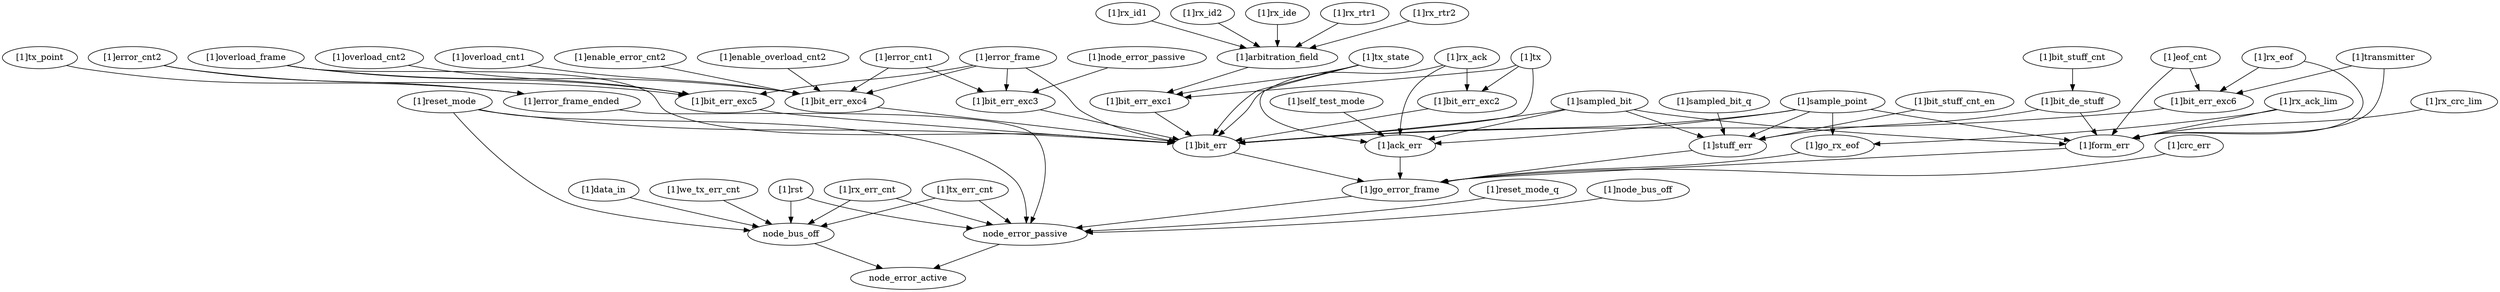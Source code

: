 strict digraph "" {
	"[1]rx_id1"	 [complexity=42,
		importance=0.0268922397619,
		rank=0.000640291422903];
	"[1]arbitration_field"	 [complexity=36,
		importance=0.0245313157101,
		rank=0.000681425436391];
	"[1]rx_id1" -> "[1]arbitration_field";
	"[1]rst"	 [complexity=4,
		importance=0.0205808124854,
		rank=0.00514520312134];
	node_error_passive	 [complexity=3,
		importance=0.00633437940046,
		rank=0.00211145980015];
	"[1]rst" -> node_error_passive;
	node_bus_off	 [complexity=3,
		importance=0.00633411629633,
		rank=0.00211137209878];
	"[1]rst" -> node_bus_off;
	"[1]tx_state"	 [complexity=36,
		importance=0.0241233713153,
		rank=0.000670093647647];
	"[1]bit_err_exc1"	 [complexity=32,
		importance=0.021726121539,
		rank=0.000678941298093];
	"[1]tx_state" -> "[1]bit_err_exc1";
	"[1]ack_err"	 [complexity=17,
		importance=0.0121237348777,
		rank=0.000713160875159];
	"[1]tx_state" -> "[1]ack_err";
	"[1]bit_err"	 [complexity=17,
		importance=0.0190083167009,
		rank=0.00111813627652];
	"[1]tx_state" -> "[1]bit_err";
	"[1]bit_err_exc5"	 [complexity=32,
		importance=0.0212867414089,
		rank=0.00066521066903];
	"[1]bit_err_exc5" -> "[1]bit_err";
	"[1]bit_err_exc6"	 [complexity=32,
		importance=0.0210405777277,
		rank=0.000657518053992];
	"[1]bit_err_exc6" -> "[1]bit_err";
	"[1]bit_err_exc1" -> "[1]bit_err";
	"[1]bit_err_exc2"	 [complexity=32,
		importance=0.0214254539551,
		rank=0.000669545436098];
	"[1]bit_err_exc2" -> "[1]bit_err";
	"[1]bit_err_exc3"	 [complexity=32,
		importance=0.0209114754176,
		rank=0.000653483606801];
	"[1]bit_err_exc3" -> "[1]bit_err";
	"[1]overload_cnt1"	 [complexity=39,
		importance=0.023664995745,
		rank=0.000606794762692];
	"[1]bit_err_exc4"	 [complexity=32,
		importance=0.0213582598611,
		rank=0.000667445620661];
	"[1]overload_cnt1" -> "[1]bit_err_exc4";
	node_error_active	 [complexity=0,
		importance=0.00187404650317,
		rank=0.0];
	"[1]arbitration_field" -> "[1]bit_err_exc1";
	"[1]bit_de_stuff"	 [complexity=23,
		importance=0.0135770167182,
		rank=0.000590305074705];
	"[1]form_err"	 [complexity=17,
		importance=0.0120023250883,
		rank=0.00070601912284];
	"[1]bit_de_stuff" -> "[1]form_err";
	"[1]stuff_err"	 [complexity=17,
		importance=0.0115119328179,
		rank=0.000677172518702];
	"[1]bit_de_stuff" -> "[1]stuff_err";
	"[1]enable_error_cnt2"	 [complexity=39,
		importance=0.0234765449947,
		rank=0.000601962692171];
	"[1]enable_error_cnt2" -> "[1]bit_err_exc4";
	"[1]go_error_frame"	 [complexity=10,
		importance=0.00952401640166,
		rank=0.000952401640166];
	"[1]ack_err" -> "[1]go_error_frame";
	"[1]reset_mode"	 [complexity=8,
		importance=0.014246696189,
		rank=0.00178083702363];
	"[1]reset_mode" -> "[1]bit_err";
	"[1]reset_mode" -> node_error_passive;
	"[1]reset_mode" -> node_bus_off;
	"[1]rx_ack_lim"	 [complexity=31,
		importance=0.0140406543982,
		rank=0.000452924335426];
	"[1]rx_ack_lim" -> "[1]form_err";
	"[1]go_rx_eof"	 [complexity=17,
		importance=0.0112837752594,
		rank=0.000663751485846];
	"[1]rx_ack_lim" -> "[1]go_rx_eof";
	"[1]tx_point"	 [complexity=13,
		importance=0.00983786622442,
		rank=0.00075675894034];
	"[1]error_frame_ended"	 [complexity=10,
		importance=0.00825940262806,
		rank=0.000825940262806];
	"[1]tx_point" -> "[1]error_frame_ended";
	"[1]self_test_mode"	 [complexity=23,
		importance=0.0137021984741,
		rank=0.000595747759742];
	"[1]self_test_mode" -> "[1]ack_err";
	"[1]overload_frame"	 [complexity=37,
		importance=0.0231388317503,
		rank=0.000625373831088];
	"[1]overload_frame" -> "[1]bit_err_exc5";
	"[1]overload_frame" -> "[1]bit_err_exc4";
	"[1]overload_frame" -> "[1]bit_err";
	"[1]rx_id2"	 [complexity=42,
		importance=0.0269974792891,
		rank=0.00064279712593];
	"[1]rx_id2" -> "[1]arbitration_field";
	"[1]node_error_passive"	 [complexity=36,
		importance=0.0253718083149,
		rank=0.000704772453192];
	"[1]node_error_passive" -> "[1]bit_err_exc3";
	"[1]reset_mode_q"	 [complexity=10,
		importance=0.00793180568096,
		rank=0.000793180568096];
	"[1]reset_mode_q" -> node_error_passive;
	"[1]bit_err_exc4" -> "[1]bit_err";
	"[1]eof_cnt"	 [complexity=36,
		importance=0.0233354003066,
		rank=0.000648205564072];
	"[1]eof_cnt" -> "[1]bit_err_exc6";
	"[1]eof_cnt" -> "[1]form_err";
	"[1]bit_err" -> "[1]go_error_frame";
	"[1]node_bus_off"	 [complexity=10,
		importance=0.0107944491936,
		rank=0.00107944491936];
	"[1]node_bus_off" -> node_error_passive;
	"[1]overload_cnt2"	 [complexity=37,
		importance=0.0238735388748,
		rank=0.000645230780399];
	"[1]overload_cnt2" -> "[1]bit_err_exc5";
	"[1]rx_ide"	 [complexity=42,
		importance=0.0272913646366,
		rank=0.000649794396109];
	"[1]rx_ide" -> "[1]arbitration_field";
	"[1]sampled_bit_q"	 [complexity=23,
		importance=0.0130903964143,
		rank=0.000569147670187];
	"[1]sampled_bit_q" -> "[1]stuff_err";
	"[1]rx_eof"	 [complexity=36,
		importance=0.0231009187365,
		rank=0.000641692187125];
	"[1]rx_eof" -> "[1]bit_err_exc6";
	"[1]rx_eof" -> "[1]form_err";
	"[1]rx_ack"	 [complexity=35,
		importance=0.0234239692826,
		rank=0.000669256265218];
	"[1]rx_ack" -> "[1]bit_err_exc2";
	"[1]rx_ack" -> "[1]ack_err";
	"[1]rx_ack" -> "[1]bit_err";
	"[1]rx_crc_lim"	 [complexity=31,
		importance=0.0140450375794,
		rank=0.000453065728368];
	"[1]rx_crc_lim" -> "[1]form_err";
	"[1]error_cnt1"	 [complexity=39,
		importance=0.0234156761779,
		rank=0.00060040195328];
	"[1]error_cnt1" -> "[1]bit_err_exc3";
	"[1]error_cnt1" -> "[1]bit_err_exc4";
	"[1]bit_stuff_cnt_en"	 [complexity=23,
		importance=0.0140276115446,
		rank=0.000609896154112];
	"[1]bit_stuff_cnt_en" -> "[1]stuff_err";
	"[1]rx_rtr1"	 [complexity=42,
		importance=0.0271436989181,
		rank=0.000646278545668];
	"[1]rx_rtr1" -> "[1]arbitration_field";
	"[1]transmitter"	 [complexity=36,
		importance=0.0237159420709,
		rank=0.000658776168637];
	"[1]transmitter" -> "[1]bit_err_exc6";
	"[1]transmitter" -> "[1]form_err";
	"[1]data_in"	 [complexity=11,
		importance=0.0205808124854,
		rank=0.00187098295321];
	"[1]data_in" -> node_bus_off;
	"[1]rx_rtr2"	 [complexity=42,
		importance=0.0271108427056,
		rank=0.000645496254895];
	"[1]rx_rtr2" -> "[1]arbitration_field";
	"[1]rx_err_cnt"	 [complexity=8,
		importance=0.0268236584081,
		rank=0.00335295730101];
	"[1]rx_err_cnt" -> node_error_passive;
	"[1]rx_err_cnt" -> node_bus_off;
	"[1]we_tx_err_cnt"	 [complexity=11,
		importance=0.0205808124854,
		rank=0.00187098295321];
	"[1]we_tx_err_cnt" -> node_bus_off;
	"[1]sampled_bit"	 [complexity=32,
		importance=0.0205867802973,
		rank=0.000643336884289];
	"[1]sampled_bit" -> "[1]ack_err";
	"[1]sampled_bit" -> "[1]bit_err";
	"[1]sampled_bit" -> "[1]form_err";
	"[1]sampled_bit" -> "[1]stuff_err";
	"[1]sample_point"	 [complexity=32,
		importance=0.0205867802973,
		rank=0.000643336884289];
	"[1]sample_point" -> "[1]ack_err";
	"[1]sample_point" -> "[1]bit_err";
	"[1]sample_point" -> "[1]form_err";
	"[1]sample_point" -> "[1]stuff_err";
	"[1]sample_point" -> "[1]go_rx_eof";
	"[1]crc_err"	 [complexity=17,
		importance=0.012392907082,
		rank=0.000728994534234];
	"[1]crc_err" -> "[1]go_error_frame";
	"[1]form_err" -> "[1]go_error_frame";
	"[1]stuff_err" -> "[1]go_error_frame";
	"[1]go_error_frame" -> node_error_passive;
	"[1]error_cnt2"	 [complexity=13,
		importance=0.0105462366538,
		rank=0.000811248973368];
	"[1]error_cnt2" -> "[1]bit_err_exc5";
	"[1]error_cnt2" -> "[1]error_frame_ended";
	"[1]bit_stuff_cnt"	 [complexity=25,
		importance=0.0184427519768,
		rank=0.000737710079072];
	"[1]bit_stuff_cnt" -> "[1]bit_de_stuff";
	node_error_passive -> node_error_active;
	"[1]tx"	 [complexity=36,
		importance=0.0331525871362,
		rank=0.000920905198228];
	"[1]tx" -> "[1]bit_err_exc1";
	"[1]tx" -> "[1]bit_err_exc2";
	"[1]tx" -> "[1]bit_err";
	"[1]enable_overload_cnt2"	 [complexity=39,
		importance=0.0243535135959,
		rank=0.000624449066562];
	"[1]enable_overload_cnt2" -> "[1]bit_err_exc4";
	"[1]error_frame"	 [complexity=37,
		importance=0.023246276235,
		rank=0.000628277736082];
	"[1]error_frame" -> "[1]bit_err_exc5";
	"[1]error_frame" -> "[1]bit_err_exc3";
	"[1]error_frame" -> "[1]bit_err_exc4";
	"[1]error_frame" -> "[1]bit_err";
	"[1]tx_err_cnt"	 [complexity=11,
		importance=0.0278139153735,
		rank=0.00252853776122];
	"[1]tx_err_cnt" -> node_error_passive;
	"[1]tx_err_cnt" -> node_bus_off;
	"[1]error_frame_ended" -> node_error_passive;
	"[1]go_rx_eof" -> "[1]go_error_frame";
	node_bus_off -> node_error_active;
}
